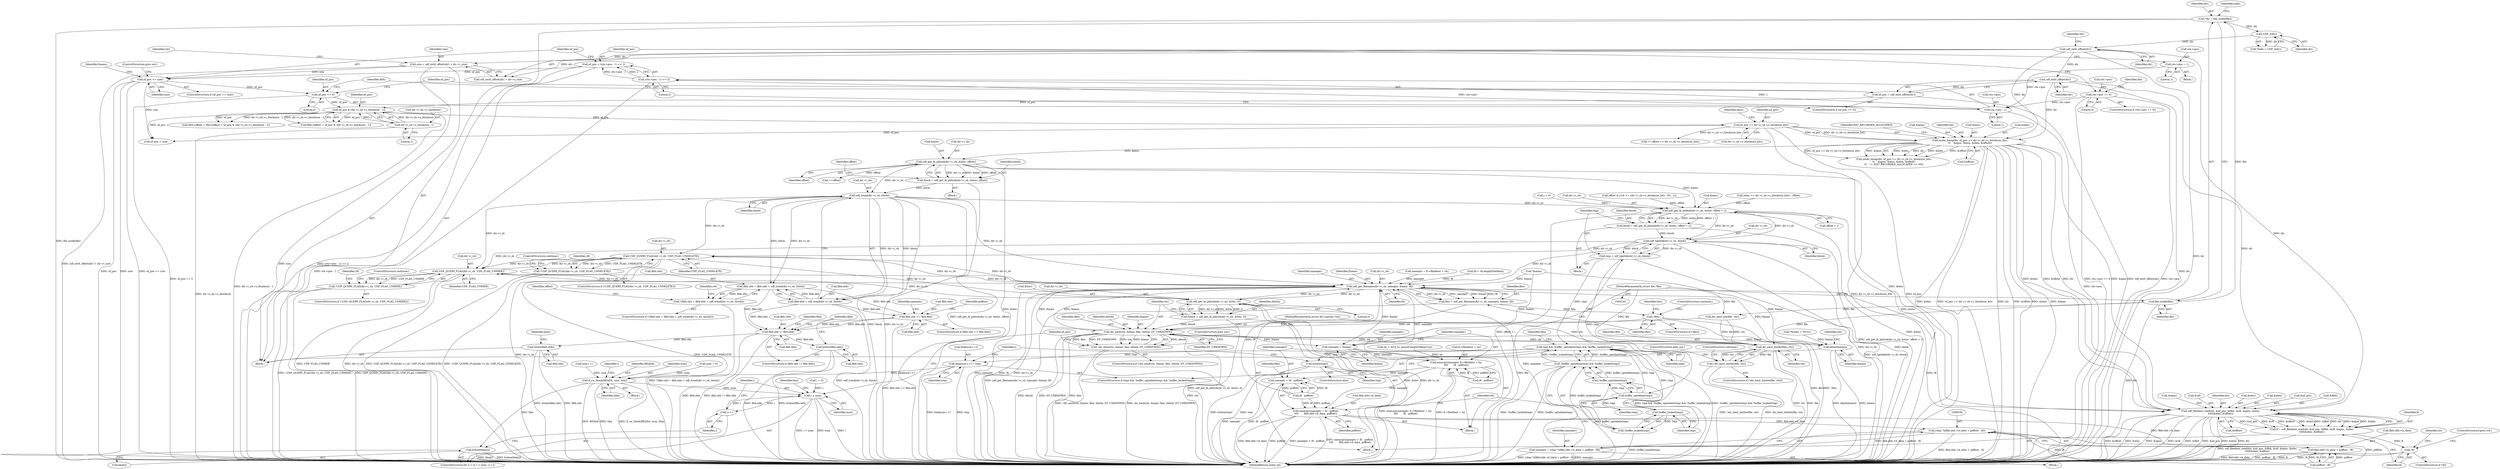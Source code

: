 digraph "0_linux_0e5cc9a40ada6046e6bc3bdfcd0c0d7e4b706b14@API" {
"1000324" [label="(Call,udf_tread(dir->i_sb, block))"];
"1000265" [label="(Call,udf_get_lb_pblock(dir->i_sb, &eloc, offset))"];
"1000237" [label="(Call,inode_bmap(dir, nf_pos >> dir->i_sb->s_blocksize_bits,\n\t\t    &epos, &eloc, &elen, &offset))"];
"1000209" [label="(Call,udf_ext0_offset(dir))"];
"1000137" [label="(Call,udf_ext0_offset(dir))"];
"1000114" [label="(Call,UDF_I(dir))"];
"1000107" [label="(Call,*dir = file_inode(file))"];
"1000109" [label="(Call,file_inode(file))"];
"1000103" [label="(MethodParameterIn,struct file *file)"];
"1000239" [label="(Call,nf_pos >> dir->i_sb->s_blocksize_bits)"];
"1000219" [label="(Call,nf_pos & (dir->i_sb->s_blocksize - 1))"];
"1000207" [label="(Call,nf_pos = udf_ext0_offset(dir))"];
"1000204" [label="(Call,nf_pos == 0)"];
"1000185" [label="(Call,nf_pos >= size)"];
"1000175" [label="(Call,nf_pos = (ctx->pos - 1) << 2)"];
"1000177" [label="(Call,(ctx->pos - 1) << 2)"];
"1000178" [label="(Call,ctx->pos - 1)"];
"1000157" [label="(Call,ctx->pos == 0)"];
"1000170" [label="(Call,ctx->pos = 1)"];
"1000134" [label="(Call,size = udf_ext0_offset(dir) + dir->i_size)"];
"1000221" [label="(Call,dir->i_sb->s_blocksize - 1)"];
"1000263" [label="(Call,block = udf_get_lb_pblock(dir->i_sb, &eloc, offset))"];
"1000316" [label="(Call,fibh.sbh = fibh.ebh = udf_tread(dir->i_sb, block))"];
"1000315" [label="(Call,!(fibh.sbh = fibh.ebh = udf_tread(dir->i_sb, block)))"];
"1000501" [label="(Call,fibh.sbh == fibh.ebh)"];
"1000674" [label="(Call,fibh.sbh != fibh.ebh)"];
"1000681" [label="(Call,brelse(fibh.ebh))"];
"1000685" [label="(Call,brelse(fibh.sbh))"];
"1000320" [label="(Call,fibh.ebh = udf_tread(dir->i_sb, block))"];
"1000397" [label="(Call,udf_get_lb_pblock(dir->i_sb, &eloc, offset + i))"];
"1000395" [label="(Call,block = udf_get_lb_pblock(dir->i_sb, &eloc, offset + i))"];
"1000408" [label="(Call,udf_tgetblk(dir->i_sb, block))"];
"1000406" [label="(Call,tmp = udf_tgetblk(dir->i_sb, block))"];
"1000414" [label="(Call,tmp && !buffer_uptodate(tmp) && !buffer_locked(tmp))"];
"1000423" [label="(Call,bha[num++] = tmp)"];
"1000435" [label="(Call,ll_rw_block(READA, num, bha))"];
"1000443" [label="(Call,i < num)"];
"1000446" [label="(Call,i++)"];
"1000448" [label="(Call,brelse(bha[i]))"];
"1000430" [label="(Call,brelse(tmp))"];
"1000418" [label="(Call,buffer_uptodate(tmp))"];
"1000417" [label="(Call,!buffer_uptodate(tmp))"];
"1000416" [label="(Call,!buffer_uptodate(tmp) && !buffer_locked(tmp))"];
"1000421" [label="(Call,buffer_locked(tmp))"];
"1000420" [label="(Call,!buffer_locked(tmp))"];
"1000587" [label="(Call,UDF_QUERY_FLAG(dir->i_sb, UDF_FLAG_UNDELETE))"];
"1000586" [label="(Call,!UDF_QUERY_FLAG(dir->i_sb, UDF_FLAG_UNDELETE))"];
"1000604" [label="(Call,UDF_QUERY_FLAG(dir->i_sb, UDF_FLAG_UNHIDE))"];
"1000603" [label="(Call,!UDF_QUERY_FLAG(dir->i_sb, UDF_FLAG_UNHIDE))"];
"1000626" [label="(Call,udf_get_filename(dir->i_sb, nameptr, fname, lfi))"];
"1000551" [label="(Call,nameptr = fname)"];
"1000554" [label="(Call,memcpy(nameptr, fi->fileIdent + liu,\n\t\t\t\t       lfi - poffset))"];
"1000564" [label="(Call,memcpy(nameptr + lfi - poffset,\n\t\t\t\t       fibh.ebh->b_data, poffset))"];
"1000538" [label="(Call,(char *)(fibh.ebh->b_data + poffset - lfi))"];
"1000536" [label="(Call,nameptr = (char *)(fibh.ebh->b_data + poffset - lfi))"];
"1000540" [label="(Call,fibh.ebh->b_data + poffset - lfi)"];
"1000565" [label="(Call,nameptr + lfi - poffset)"];
"1000624" [label="(Call,flen = udf_get_filename(dir->i_sb, nameptr, fname, lfi))"];
"1000634" [label="(Call,!flen)"];
"1000656" [label="(Call,dir_emit(ctx, fname, flen, iblock, DT_UNKNOWN))"];
"1000619" [label="(Call,dir_emit_dotdot(file, ctx))"];
"1000618" [label="(Call,!dir_emit_dotdot(file, ctx))"];
"1000655" [label="(Call,!dir_emit(ctx, fname, flen, iblock, DT_UNKNOWN))"];
"1000693" [label="(Call,kfree(fname))"];
"1000647" [label="(Call,udf_get_lb_pblock(dir->i_sb, &tloc, 0))"];
"1000645" [label="(Call,iblock = udf_get_lb_pblock(dir->i_sb, &tloc, 0))"];
"1000469" [label="(Call,udf_fileident_read(dir, &nf_pos, &fibh, &cfi, &epos, &eloc,\n\t\t\t\t\t&elen, &offset))"];
"1000467" [label="(Call,fi = udf_fileident_read(dir, &nf_pos, &fibh, &cfi, &epos, &eloc,\n\t\t\t\t\t&elen, &offset))"];
"1000486" [label="(Call,!fi)"];
"1000561" [label="(Call,lfi - poffset)"];
"1000108" [label="(Identifier,dir)"];
"1000265" [label="(Call,udf_get_lb_pblock(dir->i_sb, &eloc, offset))"];
"1000109" [label="(Call,file_inode(file))"];
"1000274" [label="(Call,++offset << dir->i_sb->s_blocksize_bits)"];
"1000453" [label="(Call,nf_pos < size)"];
"1000681" [label="(Call,brelse(fibh.ebh))"];
"1000401" [label="(Call,&eloc)"];
"1000477" [label="(Call,&epos)"];
"1000509" [label="(Call,nameptr = fi->fileIdent + liu)"];
"1000469" [label="(Call,udf_fileident_read(dir, &nf_pos, &fibh, &cfi, &epos, &eloc,\n\t\t\t\t\t&elen, &offset))"];
"1000114" [label="(Call,UDF_I(dir))"];
"1000449" [label="(Call,bha[i])"];
"1000661" [label="(Identifier,DT_UNKNOWN)"];
"1000551" [label="(Call,nameptr = fname)"];
"1000127" [label="(Call,*fname = NULL)"];
"1000475" [label="(Call,&cfi)"];
"1000622" [label="(ControlStructure,goto out;)"];
"1000686" [label="(Call,fibh.sbh)"];
"1000207" [label="(Call,nf_pos = udf_ext0_offset(dir))"];
"1000500" [label="(ControlStructure,if (fibh.sbh == fibh.ebh))"];
"1000376" [label="(Call,(elen >> dir->i_sb->s_blocksize_bits) - offset)"];
"1000555" [label="(Identifier,nameptr)"];
"1000694" [label="(Identifier,fname)"];
"1000487" [label="(Identifier,fi)"];
"1000495" [label="(Call,lfi = cfi.lengthFileIdent)"];
"1000137" [label="(Call,udf_ext0_offset(dir))"];
"1000176" [label="(Identifier,nf_pos)"];
"1000187" [label="(Identifier,size)"];
"1000691" [label="(Identifier,epos)"];
"1000635" [label="(Identifier,flen)"];
"1000675" [label="(Call,fibh.sbh)"];
"1000485" [label="(ControlStructure,if (!fi))"];
"1000470" [label="(Identifier,dir)"];
"1000505" [label="(Call,fibh.ebh)"];
"1000175" [label="(Call,nf_pos = (ctx->pos - 1) << 2)"];
"1000161" [label="(Literal,0)"];
"1000158" [label="(Call,ctx->pos)"];
"1000586" [label="(Call,!UDF_QUERY_FLAG(dir->i_sb, UDF_FLAG_UNDELETE))"];
"1000415" [label="(Identifier,tmp)"];
"1000403" [label="(Call,offset + i)"];
"1000271" [label="(Identifier,offset)"];
"1000134" [label="(Call,size = udf_ext0_offset(dir) + dir->i_size)"];
"1000444" [label="(Identifier,i)"];
"1000103" [label="(MethodParameterIn,struct file *file)"];
"1000162" [label="(Block,)"];
"1000436" [label="(Identifier,READA)"];
"1000608" [label="(Identifier,UDF_FLAG_UNHIDE)"];
"1000658" [label="(Identifier,fname)"];
"1000314" [label="(ControlStructure,if (!(fibh.sbh = fibh.ebh = udf_tread(dir->i_sb, block))))"];
"1000104" [label="(MethodParameterIn,struct dir_context *ctx)"];
"1000188" [label="(ControlStructure,goto out;)"];
"1000632" [label="(Identifier,lfi)"];
"1000206" [label="(Literal,0)"];
"1000591" [label="(Identifier,UDF_FLAG_UNDELETE)"];
"1000418" [label="(Call,buffer_uptodate(tmp))"];
"1000625" [label="(Identifier,flen)"];
"1000479" [label="(Call,&eloc)"];
"1000683" [label="(Identifier,fibh)"];
"1000437" [label="(Identifier,num)"];
"1000502" [label="(Call,fibh.sbh)"];
"1000605" [label="(Call,dir->i_sb)"];
"1000645" [label="(Call,iblock = udf_get_lb_pblock(dir->i_sb, &tloc, 0))"];
"1000620" [label="(Identifier,file)"];
"1000454" [label="(Identifier,nf_pos)"];
"1000204" [label="(Call,nf_pos == 0)"];
"1000182" [label="(Literal,1)"];
"1000179" [label="(Call,ctx->pos)"];
"1000421" [label="(Call,buffer_locked(tmp))"];
"1000634" [label="(Call,!flen)"];
"1000435" [label="(Call,ll_rw_block(READA, num, bha))"];
"1000587" [label="(Call,UDF_QUERY_FLAG(dir->i_sb, UDF_FLAG_UNDELETE))"];
"1000136" [label="(Call,udf_ext0_offset(dir) + dir->i_size)"];
"1000630" [label="(Identifier,nameptr)"];
"1000266" [label="(Call,dir->i_sb)"];
"1000565" [label="(Call,nameptr + lfi - poffset)"];
"1000275" [label="(Call,++offset)"];
"1000205" [label="(Identifier,nf_pos)"];
"1000174" [label="(Literal,1)"];
"1000597" [label="(Identifier,cfi)"];
"1000413" [label="(ControlStructure,if (tmp && !buffer_uptodate(tmp) && !buffer_locked(tmp)))"];
"1000236" [label="(Call,inode_bmap(dir, nf_pos >> dir->i_sb->s_blocksize_bits,\n\t\t    &epos, &eloc, &elen, &offset)\n\t\t    != (EXT_RECORDED_ALLOCATED >> 30))"];
"1000603" [label="(Call,!UDF_QUERY_FLAG(dir->i_sb, UDF_FLAG_UNHIDE))"];
"1000178" [label="(Call,ctx->pos - 1)"];
"1000255" [label="(Identifier,EXT_RECORDED_ALLOCATED)"];
"1000422" [label="(Identifier,tmp)"];
"1000428" [label="(Identifier,tmp)"];
"1000536" [label="(Call,nameptr = (char *)(fibh.ebh->b_data + poffset - lfi))"];
"1000541" [label="(Call,fibh.ebh->b_data)"];
"1000623" [label="(ControlStructure,continue;)"];
"1000483" [label="(Call,&offset)"];
"1000434" [label="(Block,)"];
"1000389" [label="(Call,i > 0)"];
"1000575" [label="(Identifier,poffset)"];
"1000112" [label="(Call,*iinfo = UDF_I(dir))"];
"1000227" [label="(Literal,1)"];
"1000687" [label="(Identifier,fibh)"];
"1000450" [label="(Identifier,bha)"];
"1000636" [label="(ControlStructure,continue;)"];
"1000550" [label="(Block,)"];
"1000546" [label="(Call,poffset - lfi)"];
"1000246" [label="(Call,&epos)"];
"1000165" [label="(Call,dir_emit_dot(file, ctx))"];
"1000238" [label="(Identifier,dir)"];
"1000222" [label="(Call,dir->i_sb->s_blocksize)"];
"1000481" [label="(Call,&elen)"];
"1000618" [label="(Call,!dir_emit_dotdot(file, ctx))"];
"1000633" [label="(ControlStructure,if (!flen))"];
"1000697" [label="(MethodReturn,static int)"];
"1000535" [label="(Block,)"];
"1000617" [label="(ControlStructure,if (!dir_emit_dotdot(file, ctx)))"];
"1000674" [label="(Call,fibh.sbh != fibh.ebh)"];
"1000682" [label="(Call,fibh.ebh)"];
"1000234" [label="(Block,)"];
"1000209" [label="(Call,udf_ext0_offset(dir))"];
"1000393" [label="(Identifier,i)"];
"1000613" [label="(Identifier,cfi)"];
"1000430" [label="(Call,brelse(tmp))"];
"1000386" [label="(Call,num = 0)"];
"1000105" [label="(Block,)"];
"1000140" [label="(Identifier,dir)"];
"1000438" [label="(Identifier,bha)"];
"1000448" [label="(Call,brelse(bha[i]))"];
"1000446" [label="(Call,i++)"];
"1000417" [label="(Call,!buffer_uptodate(tmp))"];
"1000659" [label="(Identifier,flen)"];
"1000324" [label="(Call,udf_tread(dir->i_sb, block))"];
"1000696" [label="(Identifier,ret)"];
"1000488" [label="(ControlStructure,goto out;)"];
"1000184" [label="(ControlStructure,if (nf_pos >= size))"];
"1000580" [label="(Identifier,cfi)"];
"1000439" [label="(ControlStructure,for (i = 0; i < num; i++))"];
"1000443" [label="(Call,i < num)"];
"1000395" [label="(Call,block = udf_get_lb_pblock(dir->i_sb, &eloc, offset + i))"];
"1000685" [label="(Call,brelse(fibh.sbh))"];
"1000486" [label="(Call,!fi)"];
"1000221" [label="(Call,dir->i_sb->s_blocksize - 1)"];
"1000151" [label="(Identifier,ret)"];
"1000237" [label="(Call,inode_bmap(dir, nf_pos >> dir->i_sb->s_blocksize_bits,\n\t\t    &epos, &eloc, &elen, &offset))"];
"1000315" [label="(Call,!(fibh.sbh = fibh.ebh = udf_tread(dir->i_sb, block)))"];
"1000264" [label="(Identifier,block)"];
"1000115" [label="(Identifier,dir)"];
"1000110" [label="(Identifier,file)"];
"1000425" [label="(Identifier,bha)"];
"1000166" [label="(Identifier,file)"];
"1000325" [label="(Call,dir->i_sb)"];
"1000585" [label="(ControlStructure,if (!UDF_QUERY_FLAG(dir->i_sb, UDF_FLAG_UNDELETE)))"];
"1000631" [label="(Identifier,fname)"];
"1000537" [label="(Identifier,nameptr)"];
"1000564" [label="(Call,memcpy(nameptr + lfi - poffset,\n\t\t\t\t       fibh.ebh->b_data, poffset))"];
"1000426" [label="(Call,num++)"];
"1000588" [label="(Call,dir->i_sb)"];
"1000240" [label="(Identifier,nf_pos)"];
"1000570" [label="(Call,fibh.ebh->b_data)"];
"1000113" [label="(Identifier,iinfo)"];
"1000396" [label="(Identifier,block)"];
"1000328" [label="(Identifier,block)"];
"1000276" [label="(Identifier,offset)"];
"1000520" [label="(Identifier,poffset)"];
"1000407" [label="(Identifier,tmp)"];
"1000431" [label="(Identifier,tmp)"];
"1000190" [label="(Identifier,fname)"];
"1000186" [label="(Identifier,nf_pos)"];
"1000208" [label="(Identifier,nf_pos)"];
"1000408" [label="(Call,udf_tgetblk(dir->i_sb, block))"];
"1000320" [label="(Call,fibh.ebh = udf_tread(dir->i_sb, block))"];
"1000156" [label="(ControlStructure,if (ctx->pos == 0))"];
"1000419" [label="(Identifier,tmp)"];
"1000211" [label="(Call,fibh.soffset = fibh.eoffset = nf_pos & (dir->i_sb->s_blocksize - 1))"];
"1000406" [label="(Call,tmp = udf_tgetblk(dir->i_sb, block))"];
"1000263" [label="(Call,block = udf_get_lb_pblock(dir->i_sb, &eloc, offset))"];
"1000241" [label="(Call,dir->i_sb->s_blocksize_bits)"];
"1000510" [label="(Identifier,nameptr)"];
"1000627" [label="(Call,dir->i_sb)"];
"1000489" [label="(Call,liu = le16_to_cpu(cfi.lengthOfImpUse))"];
"1000626" [label="(Call,udf_get_filename(dir->i_sb, nameptr, fname, lfi))"];
"1000239" [label="(Call,nf_pos >> dir->i_sb->s_blocksize_bits)"];
"1000183" [label="(Literal,2)"];
"1000656" [label="(Call,dir_emit(ctx, fname, flen, iblock, DT_UNKNOWN))"];
"1000210" [label="(Identifier,dir)"];
"1000195" [label="(Call,!fname)"];
"1000660" [label="(Identifier,iblock)"];
"1000317" [label="(Call,fibh.sbh)"];
"1000673" [label="(ControlStructure,if (fibh.sbh != fibh.ebh))"];
"1000107" [label="(Call,*dir = file_inode(file))"];
"1000185" [label="(Call,nf_pos >= size)"];
"1000501" [label="(Call,fibh.sbh == fibh.ebh)"];
"1000609" [label="(ControlStructure,continue;)"];
"1000203" [label="(ControlStructure,if (nf_pos == 0))"];
"1000252" [label="(Call,&offset)"];
"1000177" [label="(Call,(ctx->pos - 1) << 2)"];
"1000423" [label="(Call,bha[num++] = tmp)"];
"1000316" [label="(Call,fibh.sbh = fibh.ebh = udf_tread(dir->i_sb, block))"];
"1000397" [label="(Call,udf_get_lb_pblock(dir->i_sb, &eloc, offset + i))"];
"1000171" [label="(Call,ctx->pos)"];
"1000646" [label="(Identifier,iblock)"];
"1000248" [label="(Call,&eloc)"];
"1000429" [label="(ControlStructure,else)"];
"1000624" [label="(Call,flen = udf_get_filename(dir->i_sb, nameptr, fname, lfi))"];
"1000338" [label="(Identifier,offset)"];
"1000468" [label="(Identifier,fi)"];
"1000619" [label="(Call,dir_emit_dotdot(file, ctx))"];
"1000420" [label="(Call,!buffer_locked(tmp))"];
"1000556" [label="(Call,fi->fileIdent + liu)"];
"1000456" [label="(Block,)"];
"1000648" [label="(Call,dir->i_sb)"];
"1000471" [label="(Call,&nf_pos)"];
"1000247" [label="(Identifier,epos)"];
"1000638" [label="(Identifier,tloc)"];
"1000138" [label="(Identifier,dir)"];
"1000220" [label="(Identifier,nf_pos)"];
"1000219" [label="(Call,nf_pos & (dir->i_sb->s_blocksize - 1))"];
"1000394" [label="(Block,)"];
"1000170" [label="(Call,ctx->pos = 1)"];
"1000655" [label="(Call,!dir_emit(ctx, fname, flen, iblock, DT_UNKNOWN))"];
"1000654" [label="(ControlStructure,if (!dir_emit(ctx, fname, flen, iblock, DT_UNKNOWN)))"];
"1000157" [label="(Call,ctx->pos == 0)"];
"1000602" [label="(ControlStructure,if (!UDF_QUERY_FLAG(dir->i_sb, UDF_FLAG_UNHIDE)))"];
"1000604" [label="(Call,UDF_QUERY_FLAG(dir->i_sb, UDF_FLAG_UNHIDE))"];
"1000447" [label="(Identifier,i)"];
"1000554" [label="(Call,memcpy(nameptr, fi->fileIdent + liu,\n\t\t\t\t       lfi - poffset))"];
"1000693" [label="(Call,kfree(fname))"];
"1000657" [label="(Identifier,ctx)"];
"1000647" [label="(Call,udf_get_lb_pblock(dir->i_sb, &tloc, 0))"];
"1000213" [label="(Identifier,fibh)"];
"1000440" [label="(Call,i = 0)"];
"1000651" [label="(Call,&tloc)"];
"1000135" [label="(Identifier,size)"];
"1000662" [label="(ControlStructure,goto out;)"];
"1000424" [label="(Call,bha[num++])"];
"1000553" [label="(Identifier,fname)"];
"1000398" [label="(Call,dir->i_sb)"];
"1000552" [label="(Identifier,nameptr)"];
"1000441" [label="(Identifier,i)"];
"1000621" [label="(Identifier,ctx)"];
"1000540" [label="(Call,fibh.ebh->b_data + poffset - lfi)"];
"1000269" [label="(Call,&eloc)"];
"1000566" [label="(Identifier,nameptr)"];
"1000467" [label="(Call,fi = udf_fileident_read(dir, &nf_pos, &fibh, &cfi, &epos, &eloc,\n\t\t\t\t\t&elen, &offset))"];
"1000592" [label="(ControlStructure,continue;)"];
"1000445" [label="(Identifier,num)"];
"1000337" [label="(Call,offset & ((16 >> (dir->i_sb->s_blocksize_bits - 9)) - 1))"];
"1000414" [label="(Call,tmp && !buffer_uptodate(tmp) && !buffer_locked(tmp))"];
"1000538" [label="(Call,(char *)(fibh.ebh->b_data + poffset - lfi))"];
"1000321" [label="(Call,fibh.ebh)"];
"1000250" [label="(Call,&elen)"];
"1000678" [label="(Call,fibh.ebh)"];
"1000331" [label="(Identifier,ret)"];
"1000572" [label="(Identifier,fibh)"];
"1000567" [label="(Call,lfi - poffset)"];
"1000416" [label="(Call,!buffer_uptodate(tmp) && !buffer_locked(tmp))"];
"1000412" [label="(Identifier,block)"];
"1000653" [label="(Literal,0)"];
"1000409" [label="(Call,dir->i_sb)"];
"1000473" [label="(Call,&fibh)"];
"1000215" [label="(Call,fibh.eoffset = nf_pos & (dir->i_sb->s_blocksize - 1))"];
"1000490" [label="(Identifier,liu)"];
"1000324" -> "1000320"  [label="AST: "];
"1000324" -> "1000328"  [label="CFG: "];
"1000325" -> "1000324"  [label="AST: "];
"1000328" -> "1000324"  [label="AST: "];
"1000320" -> "1000324"  [label="CFG: "];
"1000324" -> "1000697"  [label="DDG: block"];
"1000324" -> "1000697"  [label="DDG: dir->i_sb"];
"1000324" -> "1000316"  [label="DDG: dir->i_sb"];
"1000324" -> "1000316"  [label="DDG: block"];
"1000324" -> "1000320"  [label="DDG: dir->i_sb"];
"1000324" -> "1000320"  [label="DDG: block"];
"1000265" -> "1000324"  [label="DDG: dir->i_sb"];
"1000263" -> "1000324"  [label="DDG: block"];
"1000324" -> "1000397"  [label="DDG: dir->i_sb"];
"1000324" -> "1000587"  [label="DDG: dir->i_sb"];
"1000324" -> "1000604"  [label="DDG: dir->i_sb"];
"1000324" -> "1000626"  [label="DDG: dir->i_sb"];
"1000265" -> "1000263"  [label="AST: "];
"1000265" -> "1000271"  [label="CFG: "];
"1000266" -> "1000265"  [label="AST: "];
"1000269" -> "1000265"  [label="AST: "];
"1000271" -> "1000265"  [label="AST: "];
"1000263" -> "1000265"  [label="CFG: "];
"1000265" -> "1000697"  [label="DDG: &eloc"];
"1000265" -> "1000263"  [label="DDG: dir->i_sb"];
"1000265" -> "1000263"  [label="DDG: &eloc"];
"1000265" -> "1000263"  [label="DDG: offset"];
"1000237" -> "1000265"  [label="DDG: &eloc"];
"1000265" -> "1000275"  [label="DDG: offset"];
"1000265" -> "1000397"  [label="DDG: &eloc"];
"1000265" -> "1000469"  [label="DDG: &eloc"];
"1000237" -> "1000236"  [label="AST: "];
"1000237" -> "1000252"  [label="CFG: "];
"1000238" -> "1000237"  [label="AST: "];
"1000239" -> "1000237"  [label="AST: "];
"1000246" -> "1000237"  [label="AST: "];
"1000248" -> "1000237"  [label="AST: "];
"1000250" -> "1000237"  [label="AST: "];
"1000252" -> "1000237"  [label="AST: "];
"1000255" -> "1000237"  [label="CFG: "];
"1000237" -> "1000697"  [label="DDG: &eloc"];
"1000237" -> "1000697"  [label="DDG: nf_pos >> dir->i_sb->s_blocksize_bits"];
"1000237" -> "1000697"  [label="DDG: dir"];
"1000237" -> "1000697"  [label="DDG: &offset"];
"1000237" -> "1000697"  [label="DDG: &elen"];
"1000237" -> "1000697"  [label="DDG: &epos"];
"1000237" -> "1000236"  [label="DDG: &eloc"];
"1000237" -> "1000236"  [label="DDG: dir"];
"1000237" -> "1000236"  [label="DDG: &elen"];
"1000237" -> "1000236"  [label="DDG: &offset"];
"1000237" -> "1000236"  [label="DDG: nf_pos >> dir->i_sb->s_blocksize_bits"];
"1000237" -> "1000236"  [label="DDG: &epos"];
"1000209" -> "1000237"  [label="DDG: dir"];
"1000137" -> "1000237"  [label="DDG: dir"];
"1000239" -> "1000237"  [label="DDG: nf_pos"];
"1000239" -> "1000237"  [label="DDG: dir->i_sb->s_blocksize_bits"];
"1000237" -> "1000469"  [label="DDG: dir"];
"1000237" -> "1000469"  [label="DDG: &epos"];
"1000237" -> "1000469"  [label="DDG: &elen"];
"1000237" -> "1000469"  [label="DDG: &offset"];
"1000209" -> "1000207"  [label="AST: "];
"1000209" -> "1000210"  [label="CFG: "];
"1000210" -> "1000209"  [label="AST: "];
"1000207" -> "1000209"  [label="CFG: "];
"1000209" -> "1000697"  [label="DDG: dir"];
"1000209" -> "1000207"  [label="DDG: dir"];
"1000137" -> "1000209"  [label="DDG: dir"];
"1000209" -> "1000469"  [label="DDG: dir"];
"1000137" -> "1000136"  [label="AST: "];
"1000137" -> "1000138"  [label="CFG: "];
"1000138" -> "1000137"  [label="AST: "];
"1000140" -> "1000137"  [label="CFG: "];
"1000137" -> "1000697"  [label="DDG: dir"];
"1000137" -> "1000134"  [label="DDG: dir"];
"1000137" -> "1000136"  [label="DDG: dir"];
"1000114" -> "1000137"  [label="DDG: dir"];
"1000137" -> "1000469"  [label="DDG: dir"];
"1000114" -> "1000112"  [label="AST: "];
"1000114" -> "1000115"  [label="CFG: "];
"1000115" -> "1000114"  [label="AST: "];
"1000112" -> "1000114"  [label="CFG: "];
"1000114" -> "1000112"  [label="DDG: dir"];
"1000107" -> "1000114"  [label="DDG: dir"];
"1000107" -> "1000105"  [label="AST: "];
"1000107" -> "1000109"  [label="CFG: "];
"1000108" -> "1000107"  [label="AST: "];
"1000109" -> "1000107"  [label="AST: "];
"1000113" -> "1000107"  [label="CFG: "];
"1000107" -> "1000697"  [label="DDG: file_inode(file)"];
"1000109" -> "1000107"  [label="DDG: file"];
"1000109" -> "1000110"  [label="CFG: "];
"1000110" -> "1000109"  [label="AST: "];
"1000109" -> "1000697"  [label="DDG: file"];
"1000103" -> "1000109"  [label="DDG: file"];
"1000109" -> "1000165"  [label="DDG: file"];
"1000109" -> "1000619"  [label="DDG: file"];
"1000103" -> "1000102"  [label="AST: "];
"1000103" -> "1000697"  [label="DDG: file"];
"1000103" -> "1000165"  [label="DDG: file"];
"1000103" -> "1000619"  [label="DDG: file"];
"1000239" -> "1000241"  [label="CFG: "];
"1000240" -> "1000239"  [label="AST: "];
"1000241" -> "1000239"  [label="AST: "];
"1000247" -> "1000239"  [label="CFG: "];
"1000239" -> "1000697"  [label="DDG: nf_pos"];
"1000239" -> "1000697"  [label="DDG: dir->i_sb->s_blocksize_bits"];
"1000219" -> "1000239"  [label="DDG: nf_pos"];
"1000239" -> "1000274"  [label="DDG: dir->i_sb->s_blocksize_bits"];
"1000239" -> "1000453"  [label="DDG: nf_pos"];
"1000219" -> "1000215"  [label="AST: "];
"1000219" -> "1000221"  [label="CFG: "];
"1000220" -> "1000219"  [label="AST: "];
"1000221" -> "1000219"  [label="AST: "];
"1000215" -> "1000219"  [label="CFG: "];
"1000219" -> "1000697"  [label="DDG: dir->i_sb->s_blocksize - 1"];
"1000219" -> "1000211"  [label="DDG: nf_pos"];
"1000219" -> "1000211"  [label="DDG: dir->i_sb->s_blocksize - 1"];
"1000219" -> "1000215"  [label="DDG: nf_pos"];
"1000219" -> "1000215"  [label="DDG: dir->i_sb->s_blocksize - 1"];
"1000207" -> "1000219"  [label="DDG: nf_pos"];
"1000204" -> "1000219"  [label="DDG: nf_pos"];
"1000221" -> "1000219"  [label="DDG: dir->i_sb->s_blocksize"];
"1000221" -> "1000219"  [label="DDG: 1"];
"1000219" -> "1000453"  [label="DDG: nf_pos"];
"1000207" -> "1000203"  [label="AST: "];
"1000208" -> "1000207"  [label="AST: "];
"1000213" -> "1000207"  [label="CFG: "];
"1000207" -> "1000697"  [label="DDG: udf_ext0_offset(dir)"];
"1000204" -> "1000203"  [label="AST: "];
"1000204" -> "1000206"  [label="CFG: "];
"1000205" -> "1000204"  [label="AST: "];
"1000206" -> "1000204"  [label="AST: "];
"1000208" -> "1000204"  [label="CFG: "];
"1000213" -> "1000204"  [label="CFG: "];
"1000204" -> "1000697"  [label="DDG: nf_pos == 0"];
"1000185" -> "1000204"  [label="DDG: nf_pos"];
"1000185" -> "1000184"  [label="AST: "];
"1000185" -> "1000187"  [label="CFG: "];
"1000186" -> "1000185"  [label="AST: "];
"1000187" -> "1000185"  [label="AST: "];
"1000188" -> "1000185"  [label="CFG: "];
"1000190" -> "1000185"  [label="CFG: "];
"1000185" -> "1000697"  [label="DDG: nf_pos"];
"1000185" -> "1000697"  [label="DDG: size"];
"1000185" -> "1000697"  [label="DDG: nf_pos >= size"];
"1000175" -> "1000185"  [label="DDG: nf_pos"];
"1000134" -> "1000185"  [label="DDG: size"];
"1000185" -> "1000453"  [label="DDG: size"];
"1000175" -> "1000105"  [label="AST: "];
"1000175" -> "1000177"  [label="CFG: "];
"1000176" -> "1000175"  [label="AST: "];
"1000177" -> "1000175"  [label="AST: "];
"1000186" -> "1000175"  [label="CFG: "];
"1000175" -> "1000697"  [label="DDG: (ctx->pos - 1) << 2"];
"1000177" -> "1000175"  [label="DDG: ctx->pos - 1"];
"1000177" -> "1000175"  [label="DDG: 2"];
"1000177" -> "1000183"  [label="CFG: "];
"1000178" -> "1000177"  [label="AST: "];
"1000183" -> "1000177"  [label="AST: "];
"1000177" -> "1000697"  [label="DDG: ctx->pos - 1"];
"1000178" -> "1000177"  [label="DDG: ctx->pos"];
"1000178" -> "1000177"  [label="DDG: 1"];
"1000178" -> "1000182"  [label="CFG: "];
"1000179" -> "1000178"  [label="AST: "];
"1000182" -> "1000178"  [label="AST: "];
"1000183" -> "1000178"  [label="CFG: "];
"1000178" -> "1000697"  [label="DDG: ctx->pos"];
"1000157" -> "1000178"  [label="DDG: ctx->pos"];
"1000170" -> "1000178"  [label="DDG: ctx->pos"];
"1000157" -> "1000156"  [label="AST: "];
"1000157" -> "1000161"  [label="CFG: "];
"1000158" -> "1000157"  [label="AST: "];
"1000161" -> "1000157"  [label="AST: "];
"1000166" -> "1000157"  [label="CFG: "];
"1000176" -> "1000157"  [label="CFG: "];
"1000157" -> "1000697"  [label="DDG: ctx->pos == 0"];
"1000157" -> "1000697"  [label="DDG: ctx->pos"];
"1000170" -> "1000162"  [label="AST: "];
"1000170" -> "1000174"  [label="CFG: "];
"1000171" -> "1000170"  [label="AST: "];
"1000174" -> "1000170"  [label="AST: "];
"1000176" -> "1000170"  [label="CFG: "];
"1000134" -> "1000105"  [label="AST: "];
"1000134" -> "1000136"  [label="CFG: "];
"1000135" -> "1000134"  [label="AST: "];
"1000136" -> "1000134"  [label="AST: "];
"1000151" -> "1000134"  [label="CFG: "];
"1000134" -> "1000697"  [label="DDG: size"];
"1000134" -> "1000697"  [label="DDG: udf_ext0_offset(dir) + dir->i_size"];
"1000221" -> "1000227"  [label="CFG: "];
"1000222" -> "1000221"  [label="AST: "];
"1000227" -> "1000221"  [label="AST: "];
"1000221" -> "1000697"  [label="DDG: dir->i_sb->s_blocksize"];
"1000263" -> "1000234"  [label="AST: "];
"1000264" -> "1000263"  [label="AST: "];
"1000276" -> "1000263"  [label="CFG: "];
"1000263" -> "1000697"  [label="DDG: udf_get_lb_pblock(dir->i_sb, &eloc, offset)"];
"1000316" -> "1000315"  [label="AST: "];
"1000316" -> "1000320"  [label="CFG: "];
"1000317" -> "1000316"  [label="AST: "];
"1000320" -> "1000316"  [label="AST: "];
"1000315" -> "1000316"  [label="CFG: "];
"1000316" -> "1000315"  [label="DDG: fibh.sbh"];
"1000320" -> "1000316"  [label="DDG: fibh.ebh"];
"1000316" -> "1000501"  [label="DDG: fibh.sbh"];
"1000316" -> "1000674"  [label="DDG: fibh.sbh"];
"1000315" -> "1000314"  [label="AST: "];
"1000331" -> "1000315"  [label="CFG: "];
"1000338" -> "1000315"  [label="CFG: "];
"1000315" -> "1000697"  [label="DDG: !(fibh.sbh = fibh.ebh = udf_tread(dir->i_sb, block))"];
"1000501" -> "1000500"  [label="AST: "];
"1000501" -> "1000505"  [label="CFG: "];
"1000502" -> "1000501"  [label="AST: "];
"1000505" -> "1000501"  [label="AST: "];
"1000510" -> "1000501"  [label="CFG: "];
"1000520" -> "1000501"  [label="CFG: "];
"1000501" -> "1000697"  [label="DDG: fibh.sbh == fibh.ebh"];
"1000320" -> "1000501"  [label="DDG: fibh.ebh"];
"1000501" -> "1000674"  [label="DDG: fibh.sbh"];
"1000501" -> "1000674"  [label="DDG: fibh.ebh"];
"1000674" -> "1000673"  [label="AST: "];
"1000674" -> "1000678"  [label="CFG: "];
"1000675" -> "1000674"  [label="AST: "];
"1000678" -> "1000674"  [label="AST: "];
"1000683" -> "1000674"  [label="CFG: "];
"1000687" -> "1000674"  [label="CFG: "];
"1000674" -> "1000697"  [label="DDG: fibh.ebh"];
"1000674" -> "1000697"  [label="DDG: fibh.sbh != fibh.ebh"];
"1000320" -> "1000674"  [label="DDG: fibh.ebh"];
"1000674" -> "1000681"  [label="DDG: fibh.ebh"];
"1000674" -> "1000685"  [label="DDG: fibh.sbh"];
"1000681" -> "1000673"  [label="AST: "];
"1000681" -> "1000682"  [label="CFG: "];
"1000682" -> "1000681"  [label="AST: "];
"1000687" -> "1000681"  [label="CFG: "];
"1000681" -> "1000697"  [label="DDG: brelse(fibh.ebh)"];
"1000681" -> "1000697"  [label="DDG: fibh.ebh"];
"1000685" -> "1000105"  [label="AST: "];
"1000685" -> "1000686"  [label="CFG: "];
"1000686" -> "1000685"  [label="AST: "];
"1000691" -> "1000685"  [label="CFG: "];
"1000685" -> "1000697"  [label="DDG: brelse(fibh.sbh)"];
"1000685" -> "1000697"  [label="DDG: fibh.sbh"];
"1000321" -> "1000320"  [label="AST: "];
"1000320" -> "1000697"  [label="DDG: udf_tread(dir->i_sb, block)"];
"1000397" -> "1000395"  [label="AST: "];
"1000397" -> "1000403"  [label="CFG: "];
"1000398" -> "1000397"  [label="AST: "];
"1000401" -> "1000397"  [label="AST: "];
"1000403" -> "1000397"  [label="AST: "];
"1000395" -> "1000397"  [label="CFG: "];
"1000397" -> "1000697"  [label="DDG: &eloc"];
"1000397" -> "1000697"  [label="DDG: offset + i"];
"1000397" -> "1000395"  [label="DDG: dir->i_sb"];
"1000397" -> "1000395"  [label="DDG: &eloc"];
"1000397" -> "1000395"  [label="DDG: offset + i"];
"1000408" -> "1000397"  [label="DDG: dir->i_sb"];
"1000376" -> "1000397"  [label="DDG: offset"];
"1000337" -> "1000397"  [label="DDG: offset"];
"1000389" -> "1000397"  [label="DDG: i"];
"1000397" -> "1000408"  [label="DDG: dir->i_sb"];
"1000397" -> "1000469"  [label="DDG: &eloc"];
"1000395" -> "1000394"  [label="AST: "];
"1000396" -> "1000395"  [label="AST: "];
"1000407" -> "1000395"  [label="CFG: "];
"1000395" -> "1000697"  [label="DDG: udf_get_lb_pblock(dir->i_sb, &eloc, offset + i)"];
"1000395" -> "1000408"  [label="DDG: block"];
"1000408" -> "1000406"  [label="AST: "];
"1000408" -> "1000412"  [label="CFG: "];
"1000409" -> "1000408"  [label="AST: "];
"1000412" -> "1000408"  [label="AST: "];
"1000406" -> "1000408"  [label="CFG: "];
"1000408" -> "1000697"  [label="DDG: dir->i_sb"];
"1000408" -> "1000697"  [label="DDG: block"];
"1000408" -> "1000406"  [label="DDG: dir->i_sb"];
"1000408" -> "1000406"  [label="DDG: block"];
"1000408" -> "1000587"  [label="DDG: dir->i_sb"];
"1000408" -> "1000604"  [label="DDG: dir->i_sb"];
"1000408" -> "1000626"  [label="DDG: dir->i_sb"];
"1000406" -> "1000394"  [label="AST: "];
"1000407" -> "1000406"  [label="AST: "];
"1000415" -> "1000406"  [label="CFG: "];
"1000406" -> "1000697"  [label="DDG: udf_tgetblk(dir->i_sb, block)"];
"1000406" -> "1000414"  [label="DDG: tmp"];
"1000406" -> "1000418"  [label="DDG: tmp"];
"1000414" -> "1000413"  [label="AST: "];
"1000414" -> "1000415"  [label="CFG: "];
"1000414" -> "1000416"  [label="CFG: "];
"1000415" -> "1000414"  [label="AST: "];
"1000416" -> "1000414"  [label="AST: "];
"1000425" -> "1000414"  [label="CFG: "];
"1000431" -> "1000414"  [label="CFG: "];
"1000414" -> "1000697"  [label="DDG: tmp && !buffer_uptodate(tmp) && !buffer_locked(tmp)"];
"1000414" -> "1000697"  [label="DDG: !buffer_uptodate(tmp) && !buffer_locked(tmp)"];
"1000421" -> "1000414"  [label="DDG: tmp"];
"1000418" -> "1000414"  [label="DDG: tmp"];
"1000416" -> "1000414"  [label="DDG: !buffer_uptodate(tmp)"];
"1000416" -> "1000414"  [label="DDG: !buffer_locked(tmp)"];
"1000414" -> "1000423"  [label="DDG: tmp"];
"1000414" -> "1000430"  [label="DDG: tmp"];
"1000423" -> "1000413"  [label="AST: "];
"1000423" -> "1000428"  [label="CFG: "];
"1000424" -> "1000423"  [label="AST: "];
"1000428" -> "1000423"  [label="AST: "];
"1000393" -> "1000423"  [label="CFG: "];
"1000423" -> "1000697"  [label="DDG: tmp"];
"1000423" -> "1000697"  [label="DDG: bha[num++]"];
"1000423" -> "1000435"  [label="DDG: bha[num++]"];
"1000435" -> "1000434"  [label="AST: "];
"1000435" -> "1000438"  [label="CFG: "];
"1000436" -> "1000435"  [label="AST: "];
"1000437" -> "1000435"  [label="AST: "];
"1000438" -> "1000435"  [label="AST: "];
"1000441" -> "1000435"  [label="CFG: "];
"1000435" -> "1000697"  [label="DDG: READA"];
"1000435" -> "1000697"  [label="DDG: bha"];
"1000435" -> "1000697"  [label="DDG: ll_rw_block(READA, num, bha)"];
"1000426" -> "1000435"  [label="DDG: num"];
"1000386" -> "1000435"  [label="DDG: num"];
"1000435" -> "1000443"  [label="DDG: num"];
"1000435" -> "1000448"  [label="DDG: bha"];
"1000443" -> "1000439"  [label="AST: "];
"1000443" -> "1000445"  [label="CFG: "];
"1000444" -> "1000443"  [label="AST: "];
"1000445" -> "1000443"  [label="AST: "];
"1000450" -> "1000443"  [label="CFG: "];
"1000454" -> "1000443"  [label="CFG: "];
"1000443" -> "1000697"  [label="DDG: i < num"];
"1000443" -> "1000697"  [label="DDG: num"];
"1000443" -> "1000697"  [label="DDG: i"];
"1000446" -> "1000443"  [label="DDG: i"];
"1000440" -> "1000443"  [label="DDG: i"];
"1000443" -> "1000446"  [label="DDG: i"];
"1000446" -> "1000439"  [label="AST: "];
"1000446" -> "1000447"  [label="CFG: "];
"1000447" -> "1000446"  [label="AST: "];
"1000444" -> "1000446"  [label="CFG: "];
"1000448" -> "1000439"  [label="AST: "];
"1000448" -> "1000449"  [label="CFG: "];
"1000449" -> "1000448"  [label="AST: "];
"1000447" -> "1000448"  [label="CFG: "];
"1000448" -> "1000697"  [label="DDG: bha[i]"];
"1000448" -> "1000697"  [label="DDG: brelse(bha[i])"];
"1000430" -> "1000429"  [label="AST: "];
"1000430" -> "1000431"  [label="CFG: "];
"1000431" -> "1000430"  [label="AST: "];
"1000393" -> "1000430"  [label="CFG: "];
"1000430" -> "1000697"  [label="DDG: tmp"];
"1000430" -> "1000697"  [label="DDG: brelse(tmp)"];
"1000418" -> "1000417"  [label="AST: "];
"1000418" -> "1000419"  [label="CFG: "];
"1000419" -> "1000418"  [label="AST: "];
"1000417" -> "1000418"  [label="CFG: "];
"1000418" -> "1000417"  [label="DDG: tmp"];
"1000418" -> "1000421"  [label="DDG: tmp"];
"1000417" -> "1000416"  [label="AST: "];
"1000422" -> "1000417"  [label="CFG: "];
"1000416" -> "1000417"  [label="CFG: "];
"1000417" -> "1000697"  [label="DDG: buffer_uptodate(tmp)"];
"1000417" -> "1000416"  [label="DDG: buffer_uptodate(tmp)"];
"1000416" -> "1000420"  [label="CFG: "];
"1000420" -> "1000416"  [label="AST: "];
"1000416" -> "1000697"  [label="DDG: !buffer_locked(tmp)"];
"1000416" -> "1000697"  [label="DDG: !buffer_uptodate(tmp)"];
"1000420" -> "1000416"  [label="DDG: buffer_locked(tmp)"];
"1000421" -> "1000420"  [label="AST: "];
"1000421" -> "1000422"  [label="CFG: "];
"1000422" -> "1000421"  [label="AST: "];
"1000420" -> "1000421"  [label="CFG: "];
"1000421" -> "1000420"  [label="DDG: tmp"];
"1000420" -> "1000697"  [label="DDG: buffer_locked(tmp)"];
"1000587" -> "1000586"  [label="AST: "];
"1000587" -> "1000591"  [label="CFG: "];
"1000588" -> "1000587"  [label="AST: "];
"1000591" -> "1000587"  [label="AST: "];
"1000586" -> "1000587"  [label="CFG: "];
"1000587" -> "1000697"  [label="DDG: dir->i_sb"];
"1000587" -> "1000697"  [label="DDG: UDF_FLAG_UNDELETE"];
"1000587" -> "1000586"  [label="DDG: dir->i_sb"];
"1000587" -> "1000586"  [label="DDG: UDF_FLAG_UNDELETE"];
"1000647" -> "1000587"  [label="DDG: dir->i_sb"];
"1000604" -> "1000587"  [label="DDG: dir->i_sb"];
"1000626" -> "1000587"  [label="DDG: dir->i_sb"];
"1000587" -> "1000604"  [label="DDG: dir->i_sb"];
"1000587" -> "1000626"  [label="DDG: dir->i_sb"];
"1000586" -> "1000585"  [label="AST: "];
"1000592" -> "1000586"  [label="CFG: "];
"1000597" -> "1000586"  [label="CFG: "];
"1000586" -> "1000697"  [label="DDG: !UDF_QUERY_FLAG(dir->i_sb, UDF_FLAG_UNDELETE)"];
"1000586" -> "1000697"  [label="DDG: UDF_QUERY_FLAG(dir->i_sb, UDF_FLAG_UNDELETE)"];
"1000604" -> "1000603"  [label="AST: "];
"1000604" -> "1000608"  [label="CFG: "];
"1000605" -> "1000604"  [label="AST: "];
"1000608" -> "1000604"  [label="AST: "];
"1000603" -> "1000604"  [label="CFG: "];
"1000604" -> "1000697"  [label="DDG: UDF_FLAG_UNHIDE"];
"1000604" -> "1000697"  [label="DDG: dir->i_sb"];
"1000604" -> "1000603"  [label="DDG: dir->i_sb"];
"1000604" -> "1000603"  [label="DDG: UDF_FLAG_UNHIDE"];
"1000647" -> "1000604"  [label="DDG: dir->i_sb"];
"1000626" -> "1000604"  [label="DDG: dir->i_sb"];
"1000604" -> "1000626"  [label="DDG: dir->i_sb"];
"1000603" -> "1000602"  [label="AST: "];
"1000609" -> "1000603"  [label="CFG: "];
"1000613" -> "1000603"  [label="CFG: "];
"1000603" -> "1000697"  [label="DDG: UDF_QUERY_FLAG(dir->i_sb, UDF_FLAG_UNHIDE)"];
"1000603" -> "1000697"  [label="DDG: !UDF_QUERY_FLAG(dir->i_sb, UDF_FLAG_UNHIDE)"];
"1000626" -> "1000624"  [label="AST: "];
"1000626" -> "1000632"  [label="CFG: "];
"1000627" -> "1000626"  [label="AST: "];
"1000630" -> "1000626"  [label="AST: "];
"1000631" -> "1000626"  [label="AST: "];
"1000632" -> "1000626"  [label="AST: "];
"1000624" -> "1000626"  [label="CFG: "];
"1000626" -> "1000697"  [label="DDG: nameptr"];
"1000626" -> "1000697"  [label="DDG: lfi"];
"1000626" -> "1000697"  [label="DDG: dir->i_sb"];
"1000626" -> "1000551"  [label="DDG: fname"];
"1000626" -> "1000624"  [label="DDG: dir->i_sb"];
"1000626" -> "1000624"  [label="DDG: nameptr"];
"1000626" -> "1000624"  [label="DDG: fname"];
"1000626" -> "1000624"  [label="DDG: lfi"];
"1000647" -> "1000626"  [label="DDG: dir->i_sb"];
"1000509" -> "1000626"  [label="DDG: nameptr"];
"1000536" -> "1000626"  [label="DDG: nameptr"];
"1000554" -> "1000626"  [label="DDG: nameptr"];
"1000656" -> "1000626"  [label="DDG: fname"];
"1000195" -> "1000626"  [label="DDG: fname"];
"1000546" -> "1000626"  [label="DDG: lfi"];
"1000567" -> "1000626"  [label="DDG: lfi"];
"1000495" -> "1000626"  [label="DDG: lfi"];
"1000626" -> "1000647"  [label="DDG: dir->i_sb"];
"1000626" -> "1000656"  [label="DDG: fname"];
"1000626" -> "1000693"  [label="DDG: fname"];
"1000551" -> "1000550"  [label="AST: "];
"1000551" -> "1000553"  [label="CFG: "];
"1000552" -> "1000551"  [label="AST: "];
"1000553" -> "1000551"  [label="AST: "];
"1000555" -> "1000551"  [label="CFG: "];
"1000656" -> "1000551"  [label="DDG: fname"];
"1000195" -> "1000551"  [label="DDG: fname"];
"1000551" -> "1000554"  [label="DDG: nameptr"];
"1000554" -> "1000550"  [label="AST: "];
"1000554" -> "1000561"  [label="CFG: "];
"1000555" -> "1000554"  [label="AST: "];
"1000556" -> "1000554"  [label="AST: "];
"1000561" -> "1000554"  [label="AST: "];
"1000566" -> "1000554"  [label="CFG: "];
"1000554" -> "1000697"  [label="DDG: memcpy(nameptr, fi->fileIdent + liu,\n\t\t\t\t       lfi - poffset)"];
"1000554" -> "1000697"  [label="DDG: fi->fileIdent + liu"];
"1000489" -> "1000554"  [label="DDG: liu"];
"1000561" -> "1000554"  [label="DDG: lfi"];
"1000561" -> "1000554"  [label="DDG: poffset"];
"1000554" -> "1000564"  [label="DDG: nameptr"];
"1000554" -> "1000565"  [label="DDG: nameptr"];
"1000564" -> "1000550"  [label="AST: "];
"1000564" -> "1000575"  [label="CFG: "];
"1000565" -> "1000564"  [label="AST: "];
"1000570" -> "1000564"  [label="AST: "];
"1000575" -> "1000564"  [label="AST: "];
"1000580" -> "1000564"  [label="CFG: "];
"1000564" -> "1000697"  [label="DDG: poffset"];
"1000564" -> "1000697"  [label="DDG: nameptr + lfi - poffset"];
"1000564" -> "1000697"  [label="DDG: memcpy(nameptr + lfi - poffset,\n\t\t\t\t       fibh.ebh->b_data, poffset)"];
"1000564" -> "1000697"  [label="DDG: fibh.ebh->b_data"];
"1000564" -> "1000538"  [label="DDG: fibh.ebh->b_data"];
"1000564" -> "1000540"  [label="DDG: fibh.ebh->b_data"];
"1000567" -> "1000564"  [label="DDG: lfi"];
"1000567" -> "1000564"  [label="DDG: poffset"];
"1000538" -> "1000536"  [label="AST: "];
"1000538" -> "1000540"  [label="CFG: "];
"1000539" -> "1000538"  [label="AST: "];
"1000540" -> "1000538"  [label="AST: "];
"1000536" -> "1000538"  [label="CFG: "];
"1000538" -> "1000697"  [label="DDG: fibh.ebh->b_data + poffset - lfi"];
"1000538" -> "1000536"  [label="DDG: fibh.ebh->b_data + poffset - lfi"];
"1000546" -> "1000538"  [label="DDG: poffset"];
"1000546" -> "1000538"  [label="DDG: lfi"];
"1000536" -> "1000535"  [label="AST: "];
"1000537" -> "1000536"  [label="AST: "];
"1000580" -> "1000536"  [label="CFG: "];
"1000536" -> "1000697"  [label="DDG: (char *)(fibh.ebh->b_data + poffset - lfi)"];
"1000536" -> "1000697"  [label="DDG: nameptr"];
"1000540" -> "1000546"  [label="CFG: "];
"1000541" -> "1000540"  [label="AST: "];
"1000546" -> "1000540"  [label="AST: "];
"1000540" -> "1000697"  [label="DDG: poffset - lfi"];
"1000540" -> "1000697"  [label="DDG: fibh.ebh->b_data"];
"1000546" -> "1000540"  [label="DDG: poffset"];
"1000546" -> "1000540"  [label="DDG: lfi"];
"1000565" -> "1000567"  [label="CFG: "];
"1000566" -> "1000565"  [label="AST: "];
"1000567" -> "1000565"  [label="AST: "];
"1000572" -> "1000565"  [label="CFG: "];
"1000565" -> "1000697"  [label="DDG: nameptr"];
"1000565" -> "1000697"  [label="DDG: lfi - poffset"];
"1000567" -> "1000565"  [label="DDG: lfi"];
"1000567" -> "1000565"  [label="DDG: poffset"];
"1000624" -> "1000456"  [label="AST: "];
"1000625" -> "1000624"  [label="AST: "];
"1000635" -> "1000624"  [label="CFG: "];
"1000624" -> "1000697"  [label="DDG: udf_get_filename(dir->i_sb, nameptr, fname, lfi)"];
"1000624" -> "1000634"  [label="DDG: flen"];
"1000634" -> "1000633"  [label="AST: "];
"1000634" -> "1000635"  [label="CFG: "];
"1000635" -> "1000634"  [label="AST: "];
"1000636" -> "1000634"  [label="CFG: "];
"1000638" -> "1000634"  [label="CFG: "];
"1000634" -> "1000697"  [label="DDG: flen"];
"1000634" -> "1000697"  [label="DDG: !flen"];
"1000634" -> "1000656"  [label="DDG: flen"];
"1000656" -> "1000655"  [label="AST: "];
"1000656" -> "1000661"  [label="CFG: "];
"1000657" -> "1000656"  [label="AST: "];
"1000658" -> "1000656"  [label="AST: "];
"1000659" -> "1000656"  [label="AST: "];
"1000660" -> "1000656"  [label="AST: "];
"1000661" -> "1000656"  [label="AST: "];
"1000655" -> "1000656"  [label="CFG: "];
"1000656" -> "1000697"  [label="DDG: iblock"];
"1000656" -> "1000697"  [label="DDG: DT_UNKNOWN"];
"1000656" -> "1000697"  [label="DDG: flen"];
"1000656" -> "1000697"  [label="DDG: ctx"];
"1000656" -> "1000619"  [label="DDG: ctx"];
"1000656" -> "1000655"  [label="DDG: iblock"];
"1000656" -> "1000655"  [label="DDG: flen"];
"1000656" -> "1000655"  [label="DDG: DT_UNKNOWN"];
"1000656" -> "1000655"  [label="DDG: ctx"];
"1000656" -> "1000655"  [label="DDG: fname"];
"1000165" -> "1000656"  [label="DDG: ctx"];
"1000619" -> "1000656"  [label="DDG: ctx"];
"1000104" -> "1000656"  [label="DDG: ctx"];
"1000645" -> "1000656"  [label="DDG: iblock"];
"1000656" -> "1000693"  [label="DDG: fname"];
"1000619" -> "1000618"  [label="AST: "];
"1000619" -> "1000621"  [label="CFG: "];
"1000620" -> "1000619"  [label="AST: "];
"1000621" -> "1000619"  [label="AST: "];
"1000618" -> "1000619"  [label="CFG: "];
"1000619" -> "1000697"  [label="DDG: ctx"];
"1000619" -> "1000697"  [label="DDG: file"];
"1000619" -> "1000618"  [label="DDG: file"];
"1000619" -> "1000618"  [label="DDG: ctx"];
"1000165" -> "1000619"  [label="DDG: file"];
"1000165" -> "1000619"  [label="DDG: ctx"];
"1000104" -> "1000619"  [label="DDG: ctx"];
"1000618" -> "1000617"  [label="AST: "];
"1000622" -> "1000618"  [label="CFG: "];
"1000623" -> "1000618"  [label="CFG: "];
"1000618" -> "1000697"  [label="DDG: !dir_emit_dotdot(file, ctx)"];
"1000618" -> "1000697"  [label="DDG: dir_emit_dotdot(file, ctx)"];
"1000655" -> "1000654"  [label="AST: "];
"1000454" -> "1000655"  [label="CFG: "];
"1000662" -> "1000655"  [label="CFG: "];
"1000655" -> "1000697"  [label="DDG: dir_emit(ctx, fname, flen, iblock, DT_UNKNOWN)"];
"1000655" -> "1000697"  [label="DDG: !dir_emit(ctx, fname, flen, iblock, DT_UNKNOWN)"];
"1000693" -> "1000105"  [label="AST: "];
"1000693" -> "1000694"  [label="CFG: "];
"1000694" -> "1000693"  [label="AST: "];
"1000696" -> "1000693"  [label="CFG: "];
"1000693" -> "1000697"  [label="DDG: kfree(fname)"];
"1000693" -> "1000697"  [label="DDG: fname"];
"1000127" -> "1000693"  [label="DDG: fname"];
"1000195" -> "1000693"  [label="DDG: fname"];
"1000647" -> "1000645"  [label="AST: "];
"1000647" -> "1000653"  [label="CFG: "];
"1000648" -> "1000647"  [label="AST: "];
"1000651" -> "1000647"  [label="AST: "];
"1000653" -> "1000647"  [label="AST: "];
"1000645" -> "1000647"  [label="CFG: "];
"1000647" -> "1000697"  [label="DDG: &tloc"];
"1000647" -> "1000697"  [label="DDG: dir->i_sb"];
"1000647" -> "1000645"  [label="DDG: dir->i_sb"];
"1000647" -> "1000645"  [label="DDG: &tloc"];
"1000647" -> "1000645"  [label="DDG: 0"];
"1000645" -> "1000456"  [label="AST: "];
"1000646" -> "1000645"  [label="AST: "];
"1000657" -> "1000645"  [label="CFG: "];
"1000645" -> "1000697"  [label="DDG: udf_get_lb_pblock(dir->i_sb, &tloc, 0)"];
"1000469" -> "1000467"  [label="AST: "];
"1000469" -> "1000483"  [label="CFG: "];
"1000470" -> "1000469"  [label="AST: "];
"1000471" -> "1000469"  [label="AST: "];
"1000473" -> "1000469"  [label="AST: "];
"1000475" -> "1000469"  [label="AST: "];
"1000477" -> "1000469"  [label="AST: "];
"1000479" -> "1000469"  [label="AST: "];
"1000481" -> "1000469"  [label="AST: "];
"1000483" -> "1000469"  [label="AST: "];
"1000467" -> "1000469"  [label="CFG: "];
"1000469" -> "1000697"  [label="DDG: &offset"];
"1000469" -> "1000697"  [label="DDG: &eloc"];
"1000469" -> "1000697"  [label="DDG: &epos"];
"1000469" -> "1000697"  [label="DDG: &cfi"];
"1000469" -> "1000697"  [label="DDG: &fibh"];
"1000469" -> "1000697"  [label="DDG: &nf_pos"];
"1000469" -> "1000697"  [label="DDG: &elen"];
"1000469" -> "1000697"  [label="DDG: dir"];
"1000469" -> "1000467"  [label="DDG: &nf_pos"];
"1000469" -> "1000467"  [label="DDG: &cfi"];
"1000469" -> "1000467"  [label="DDG: &offset"];
"1000469" -> "1000467"  [label="DDG: &eloc"];
"1000469" -> "1000467"  [label="DDG: &fibh"];
"1000469" -> "1000467"  [label="DDG: dir"];
"1000469" -> "1000467"  [label="DDG: &epos"];
"1000469" -> "1000467"  [label="DDG: &elen"];
"1000467" -> "1000456"  [label="AST: "];
"1000468" -> "1000467"  [label="AST: "];
"1000487" -> "1000467"  [label="CFG: "];
"1000467" -> "1000697"  [label="DDG: udf_fileident_read(dir, &nf_pos, &fibh, &cfi, &epos, &eloc,\n\t\t\t\t\t&elen, &offset)"];
"1000467" -> "1000486"  [label="DDG: fi"];
"1000486" -> "1000485"  [label="AST: "];
"1000486" -> "1000487"  [label="CFG: "];
"1000487" -> "1000486"  [label="AST: "];
"1000488" -> "1000486"  [label="CFG: "];
"1000490" -> "1000486"  [label="CFG: "];
"1000486" -> "1000697"  [label="DDG: !fi"];
"1000486" -> "1000697"  [label="DDG: fi"];
}
